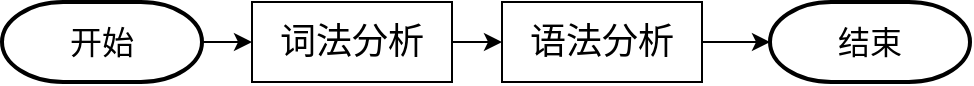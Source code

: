 <mxfile>
    <diagram id="9Bzdc2ulxu9pZsQX3gAL" name="Page-1">
        <mxGraphModel dx="704" dy="575" grid="1" gridSize="10" guides="1" tooltips="1" connect="1" arrows="1" fold="1" page="1" pageScale="1" pageWidth="827" pageHeight="1169" math="0" shadow="0">
            <root>
                <mxCell id="0"/>
                <mxCell id="1" parent="0"/>
                <mxCell id="3" value="" style="edgeStyle=orthogonalEdgeStyle;rounded=0;orthogonalLoop=1;jettySize=auto;html=1;" edge="1" parent="1" source="4">
                    <mxGeometry relative="1" as="geometry">
                        <mxPoint x="280" y="350" as="targetPoint"/>
                    </mxGeometry>
                </mxCell>
                <mxCell id="4" value="&lt;span style=&quot;font-size: 18px&quot;&gt;词法分析&lt;/span&gt;" style="rounded=0;whiteSpace=wrap;html=1;" vertex="1" parent="1">
                    <mxGeometry x="155" y="330" width="100" height="40" as="geometry"/>
                </mxCell>
                <mxCell id="19" value="" style="edgeStyle=orthogonalEdgeStyle;rounded=0;orthogonalLoop=1;jettySize=auto;html=1;" edge="1" parent="1" source="20" target="4">
                    <mxGeometry relative="1" as="geometry"/>
                </mxCell>
                <mxCell id="20" value="&lt;span style=&quot;font-size: 16px&quot;&gt;开始&lt;/span&gt;" style="strokeWidth=2;html=1;shape=mxgraph.flowchart.terminator;whiteSpace=wrap;" vertex="1" parent="1">
                    <mxGeometry x="30" y="330" width="100" height="40" as="geometry"/>
                </mxCell>
                <mxCell id="21" value="&lt;span style=&quot;font-size: 16px&quot;&gt;结束&lt;/span&gt;" style="strokeWidth=2;html=1;shape=mxgraph.flowchart.terminator;whiteSpace=wrap;" vertex="1" parent="1">
                    <mxGeometry x="414" y="330" width="100" height="40" as="geometry"/>
                </mxCell>
                <mxCell id="23" value="" style="edgeStyle=orthogonalEdgeStyle;rounded=0;orthogonalLoop=1;jettySize=auto;html=1;" edge="1" parent="1" source="22" target="21">
                    <mxGeometry relative="1" as="geometry"/>
                </mxCell>
                <mxCell id="22" value="&lt;span style=&quot;font-size: 18px&quot;&gt;语法分析&lt;/span&gt;" style="rounded=0;whiteSpace=wrap;html=1;" vertex="1" parent="1">
                    <mxGeometry x="280" y="330" width="100" height="40" as="geometry"/>
                </mxCell>
            </root>
        </mxGraphModel>
    </diagram>
</mxfile>